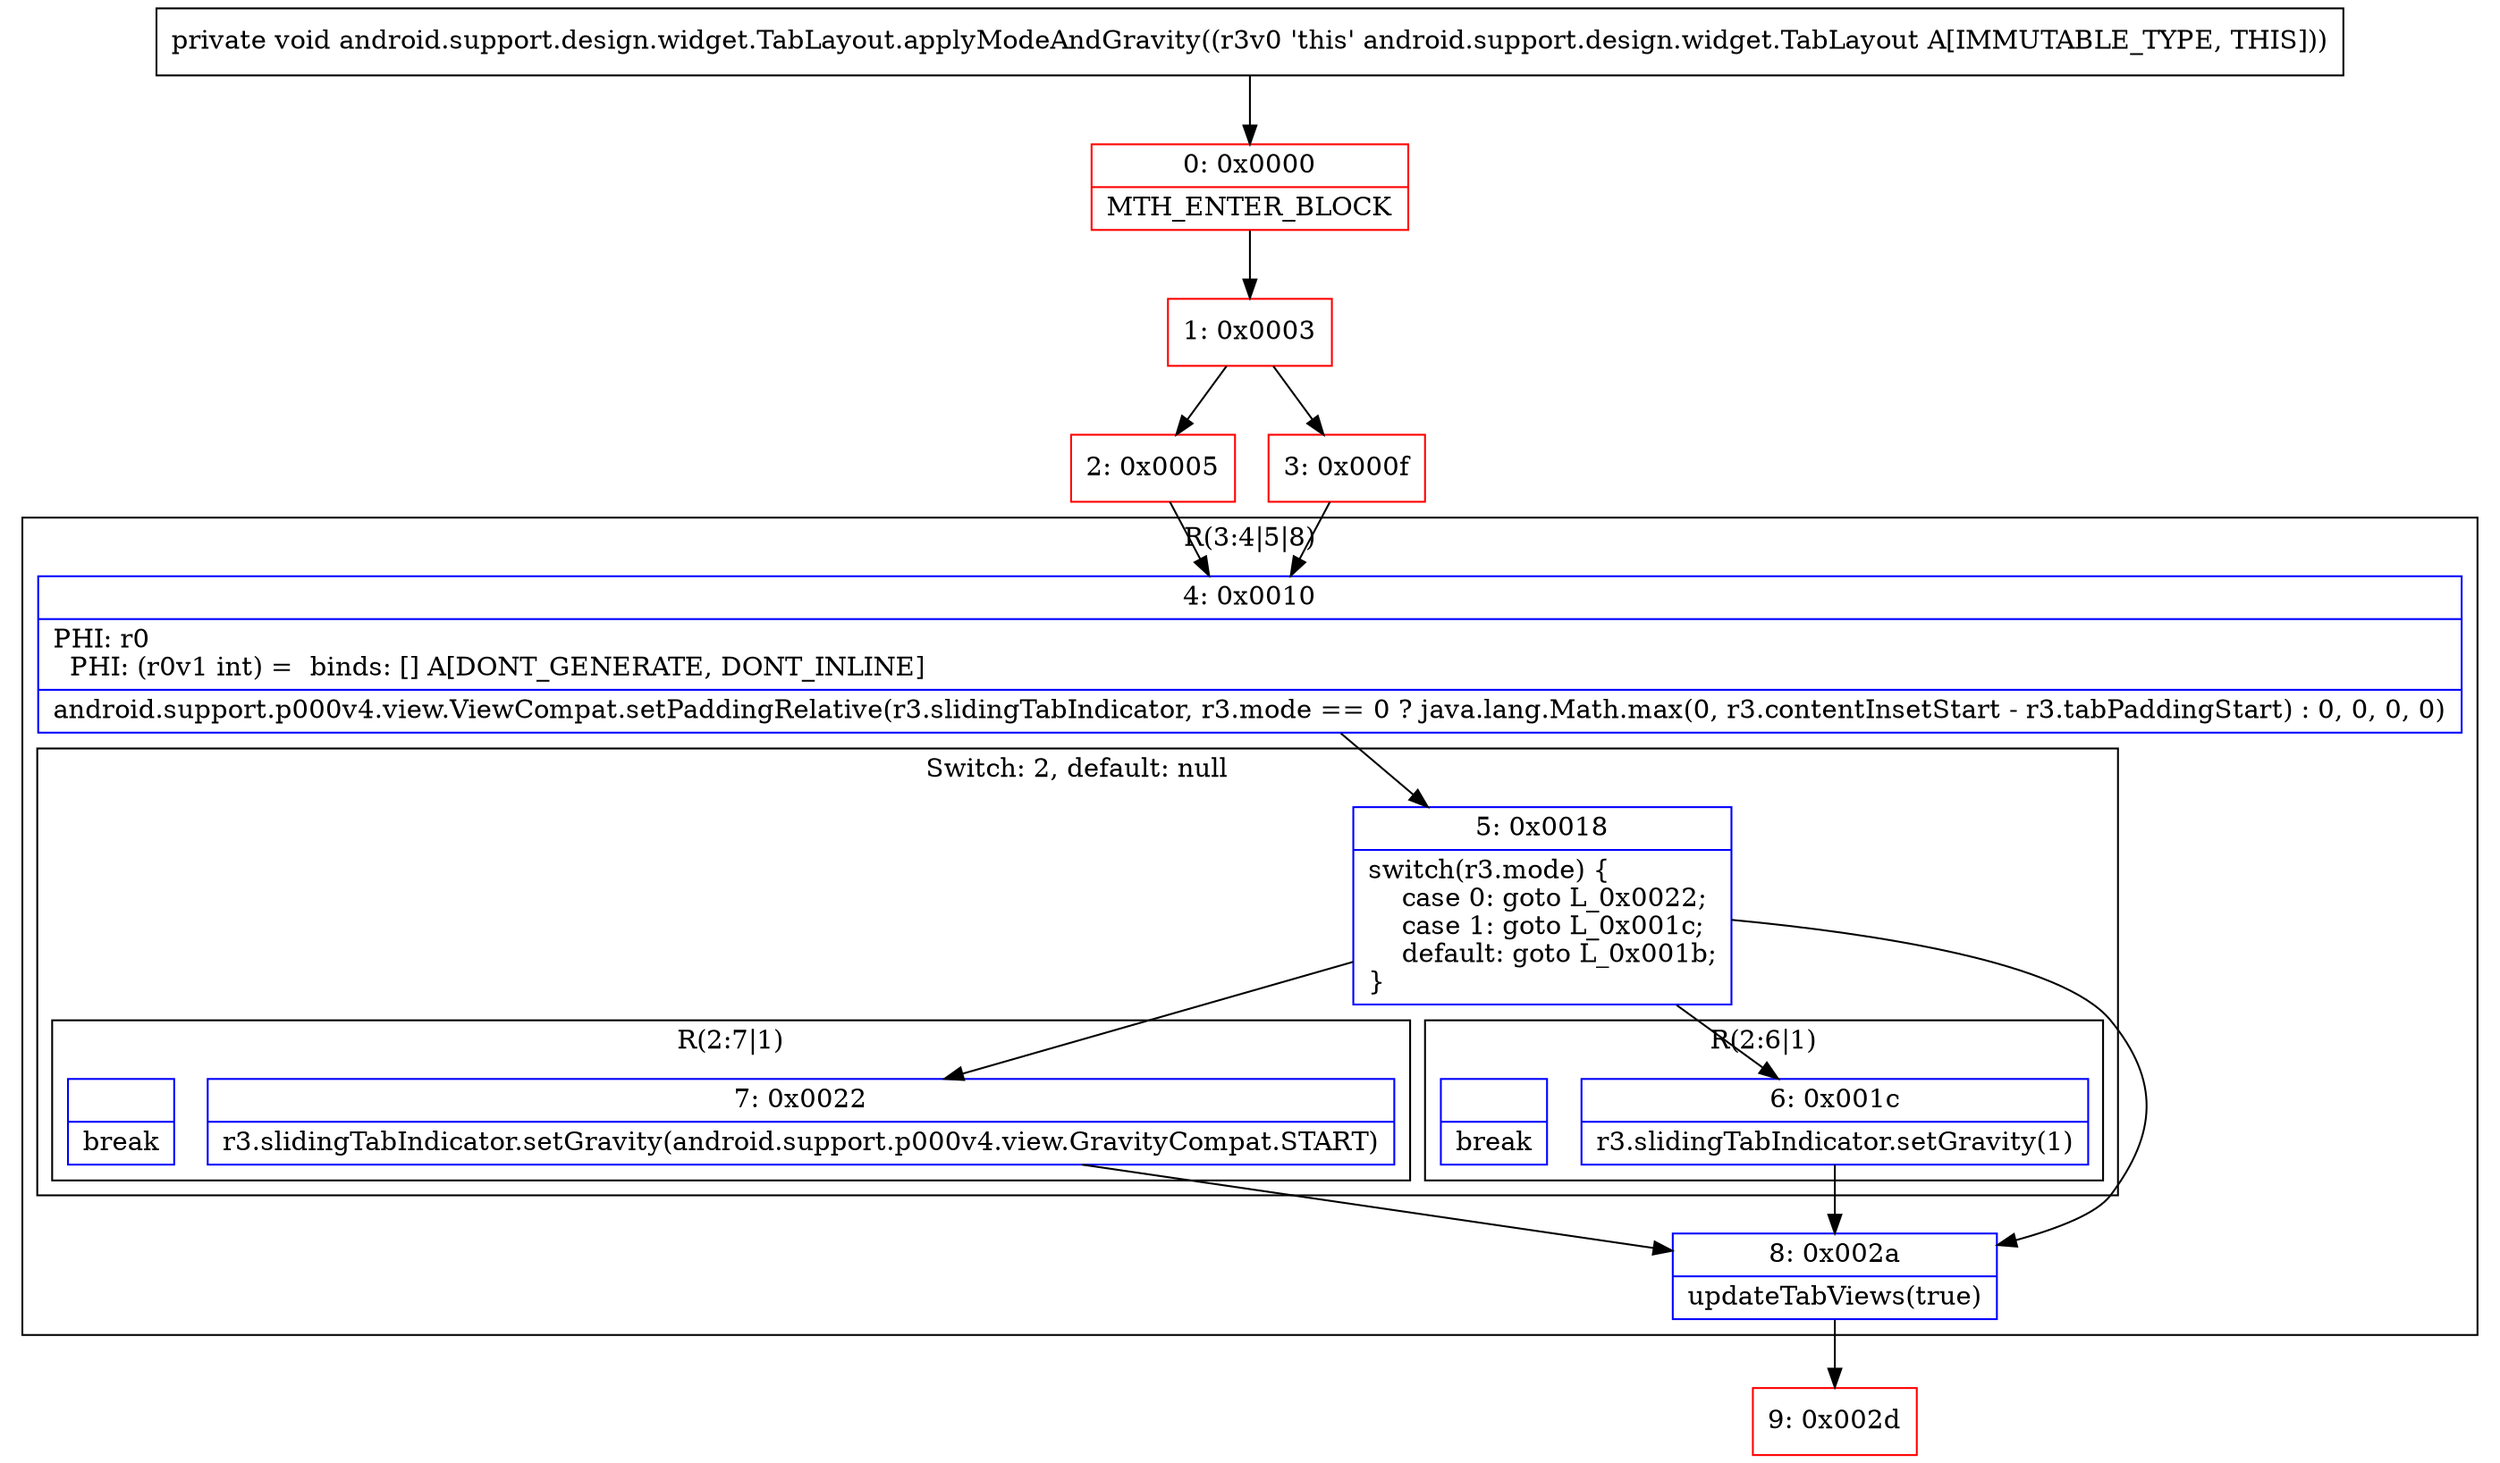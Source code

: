 digraph "CFG forandroid.support.design.widget.TabLayout.applyModeAndGravity()V" {
subgraph cluster_Region_553681903 {
label = "R(3:4|5|8)";
node [shape=record,color=blue];
Node_4 [shape=record,label="{4\:\ 0x0010|PHI: r0 \l  PHI: (r0v1 int) =  binds: [] A[DONT_GENERATE, DONT_INLINE]\l|android.support.p000v4.view.ViewCompat.setPaddingRelative(r3.slidingTabIndicator, r3.mode == 0 ? java.lang.Math.max(0, r3.contentInsetStart \- r3.tabPaddingStart) : 0, 0, 0, 0)\l}"];
subgraph cluster_SwitchRegion_578121612 {
label = "Switch: 2, default: null";
node [shape=record,color=blue];
Node_5 [shape=record,label="{5\:\ 0x0018|switch(r3.mode) \{\l    case 0: goto L_0x0022;\l    case 1: goto L_0x001c;\l    default: goto L_0x001b;\l\}\l}"];
subgraph cluster_Region_1853021820 {
label = "R(2:7|1)";
node [shape=record,color=blue];
Node_7 [shape=record,label="{7\:\ 0x0022|r3.slidingTabIndicator.setGravity(android.support.p000v4.view.GravityCompat.START)\l}"];
Node_InsnContainer_1995393803 [shape=record,label="{|break\l}"];
}
subgraph cluster_Region_1406513602 {
label = "R(2:6|1)";
node [shape=record,color=blue];
Node_6 [shape=record,label="{6\:\ 0x001c|r3.slidingTabIndicator.setGravity(1)\l}"];
Node_InsnContainer_1515564347 [shape=record,label="{|break\l}"];
}
}
Node_8 [shape=record,label="{8\:\ 0x002a|updateTabViews(true)\l}"];
}
Node_0 [shape=record,color=red,label="{0\:\ 0x0000|MTH_ENTER_BLOCK\l}"];
Node_1 [shape=record,color=red,label="{1\:\ 0x0003}"];
Node_2 [shape=record,color=red,label="{2\:\ 0x0005}"];
Node_3 [shape=record,color=red,label="{3\:\ 0x000f}"];
Node_9 [shape=record,color=red,label="{9\:\ 0x002d}"];
MethodNode[shape=record,label="{private void android.support.design.widget.TabLayout.applyModeAndGravity((r3v0 'this' android.support.design.widget.TabLayout A[IMMUTABLE_TYPE, THIS])) }"];
MethodNode -> Node_0;
Node_4 -> Node_5;
Node_5 -> Node_6;
Node_5 -> Node_7;
Node_5 -> Node_8;
Node_7 -> Node_8;
Node_6 -> Node_8;
Node_8 -> Node_9;
Node_0 -> Node_1;
Node_1 -> Node_2;
Node_1 -> Node_3;
Node_2 -> Node_4;
Node_3 -> Node_4;
}

